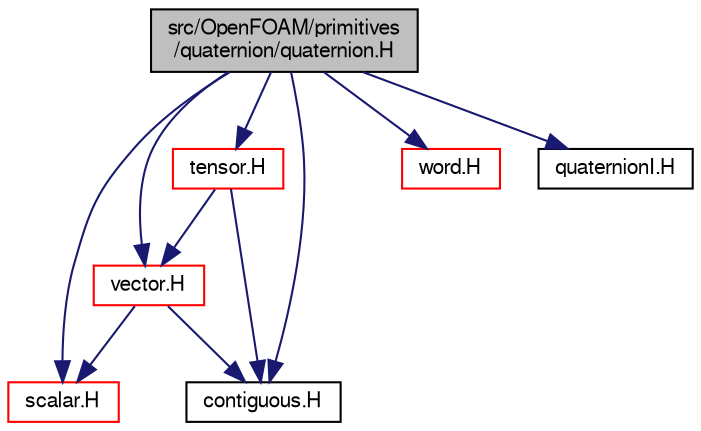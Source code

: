 digraph "src/OpenFOAM/primitives/quaternion/quaternion.H"
{
  bgcolor="transparent";
  edge [fontname="FreeSans",fontsize="10",labelfontname="FreeSans",labelfontsize="10"];
  node [fontname="FreeSans",fontsize="10",shape=record];
  Node0 [label="src/OpenFOAM/primitives\l/quaternion/quaternion.H",height=0.2,width=0.4,color="black", fillcolor="grey75", style="filled", fontcolor="black"];
  Node0 -> Node1 [color="midnightblue",fontsize="10",style="solid",fontname="FreeSans"];
  Node1 [label="scalar.H",height=0.2,width=0.4,color="red",URL="$a12533.html"];
  Node0 -> Node24 [color="midnightblue",fontsize="10",style="solid",fontname="FreeSans"];
  Node24 [label="vector.H",height=0.2,width=0.4,color="red",URL="$a12836.html"];
  Node24 -> Node1 [color="midnightblue",fontsize="10",style="solid",fontname="FreeSans"];
  Node24 -> Node45 [color="midnightblue",fontsize="10",style="solid",fontname="FreeSans"];
  Node45 [label="contiguous.H",height=0.2,width=0.4,color="black",URL="$a12185.html",tooltip="Template function to specify if the data of a type are contiguous. "];
  Node0 -> Node46 [color="midnightblue",fontsize="10",style="solid",fontname="FreeSans"];
  Node46 [label="tensor.H",height=0.2,width=0.4,color="red",URL="$a12755.html"];
  Node46 -> Node24 [color="midnightblue",fontsize="10",style="solid",fontname="FreeSans"];
  Node46 -> Node45 [color="midnightblue",fontsize="10",style="solid",fontname="FreeSans"];
  Node0 -> Node12 [color="midnightblue",fontsize="10",style="solid",fontname="FreeSans"];
  Node12 [label="word.H",height=0.2,width=0.4,color="red",URL="$a12662.html"];
  Node0 -> Node45 [color="midnightblue",fontsize="10",style="solid",fontname="FreeSans"];
  Node0 -> Node55 [color="midnightblue",fontsize="10",style="solid",fontname="FreeSans"];
  Node55 [label="quaternionI.H",height=0.2,width=0.4,color="black",URL="$a12446.html"];
}
